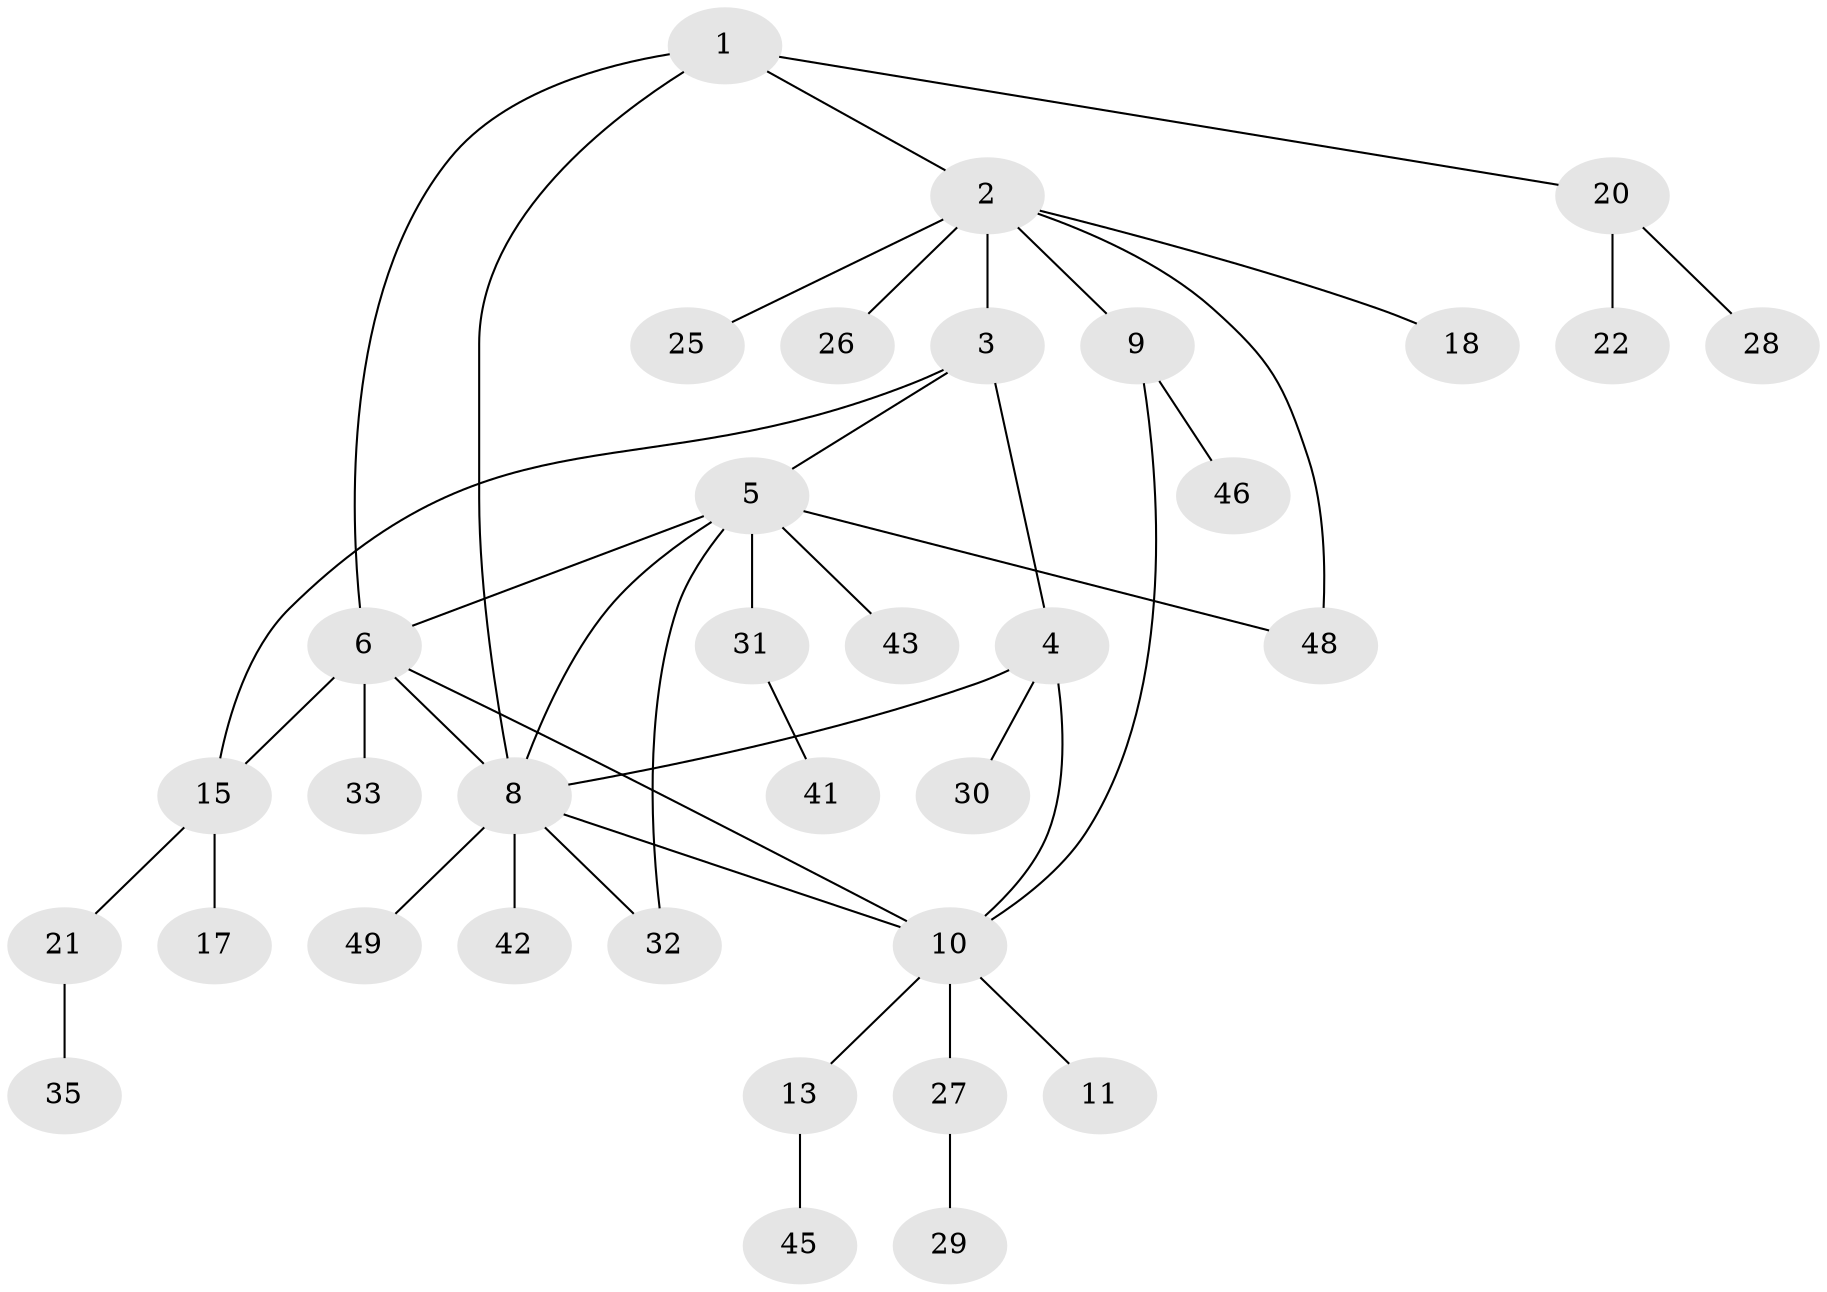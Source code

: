 // original degree distribution, {4: 0.04081632653061224, 8: 0.04081632653061224, 5: 0.02040816326530612, 7: 0.04081632653061224, 6: 0.04081632653061224, 2: 0.30612244897959184, 3: 0.061224489795918366, 1: 0.4489795918367347}
// Generated by graph-tools (version 1.1) at 2025/19/03/04/25 18:19:36]
// undirected, 34 vertices, 43 edges
graph export_dot {
graph [start="1"]
  node [color=gray90,style=filled];
  1;
  2 [super="+14"];
  3 [super="+12+44"];
  4 [super="+23"];
  5;
  6 [super="+7"];
  8 [super="+40+39+19"];
  9;
  10;
  11 [super="+37"];
  13;
  15 [super="+36+16+24"];
  17;
  18;
  20;
  21;
  22 [super="+34"];
  25 [super="+47"];
  26;
  27;
  28;
  29;
  30;
  31;
  32;
  33;
  35;
  41;
  42;
  43;
  45;
  46;
  48;
  49;
  1 -- 2;
  1 -- 6;
  1 -- 8;
  1 -- 20;
  2 -- 3;
  2 -- 9;
  2 -- 18;
  2 -- 25;
  2 -- 26;
  2 -- 48;
  3 -- 4;
  3 -- 5;
  3 -- 15;
  4 -- 8;
  4 -- 10;
  4 -- 30;
  5 -- 6;
  5 -- 31;
  5 -- 32;
  5 -- 43;
  5 -- 48;
  5 -- 8;
  6 -- 10;
  6 -- 33;
  6 -- 8;
  6 -- 15;
  8 -- 10;
  8 -- 32;
  8 -- 49;
  8 -- 42;
  9 -- 10;
  9 -- 46;
  10 -- 11;
  10 -- 13;
  10 -- 27;
  13 -- 45;
  15 -- 17;
  15 -- 21;
  20 -- 22;
  20 -- 28;
  21 -- 35;
  27 -- 29;
  31 -- 41;
}
